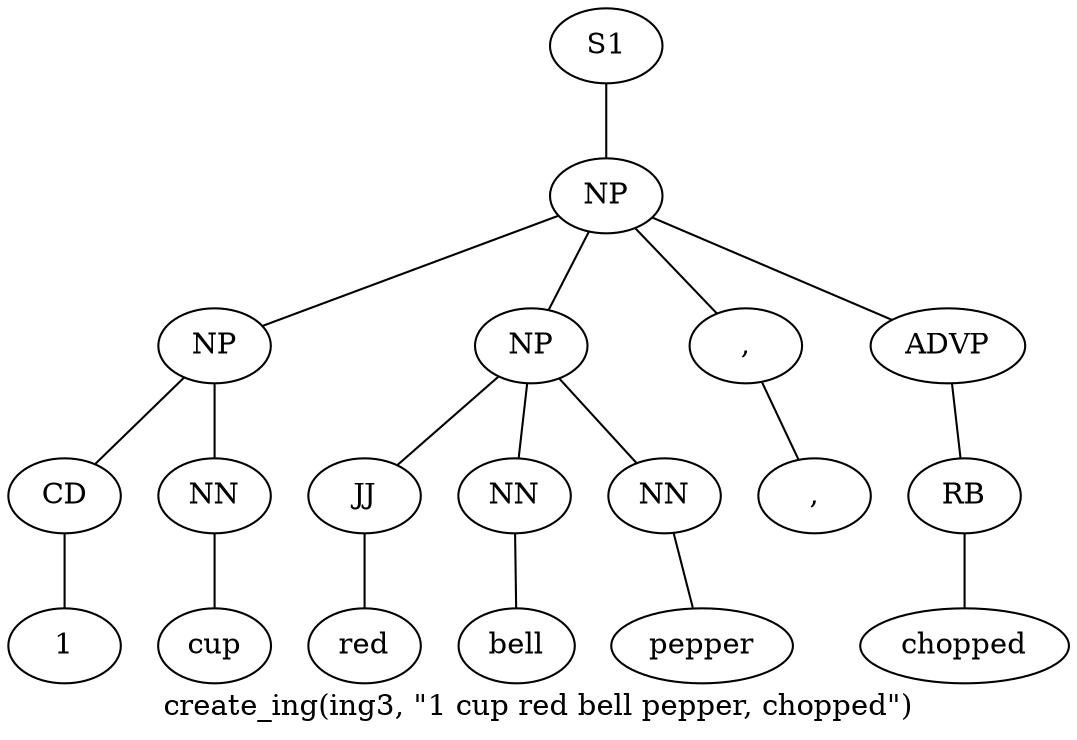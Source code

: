 graph SyntaxGraph {
	label = "create_ing(ing3, \"1 cup red bell pepper, chopped\")";
	Node0 [label="S1"];
	Node1 [label="NP"];
	Node2 [label="NP"];
	Node3 [label="CD"];
	Node4 [label="1"];
	Node5 [label="NN"];
	Node6 [label="cup"];
	Node7 [label="NP"];
	Node8 [label="JJ"];
	Node9 [label="red"];
	Node10 [label="NN"];
	Node11 [label="bell"];
	Node12 [label="NN"];
	Node13 [label="pepper"];
	Node14 [label=","];
	Node15 [label=","];
	Node16 [label="ADVP"];
	Node17 [label="RB"];
	Node18 [label="chopped"];

	Node0 -- Node1;
	Node1 -- Node2;
	Node1 -- Node7;
	Node1 -- Node14;
	Node1 -- Node16;
	Node2 -- Node3;
	Node2 -- Node5;
	Node3 -- Node4;
	Node5 -- Node6;
	Node7 -- Node8;
	Node7 -- Node10;
	Node7 -- Node12;
	Node8 -- Node9;
	Node10 -- Node11;
	Node12 -- Node13;
	Node14 -- Node15;
	Node16 -- Node17;
	Node17 -- Node18;
}
